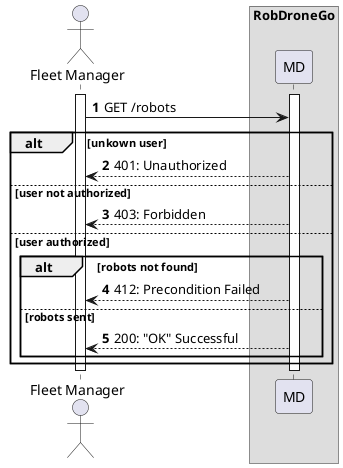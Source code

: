 @startuml
autonumber

actor "Fleet Manager" as actor
box "RobDroneGo"
participant "MD" as mdr

activate actor
activate mdr

    actor -> mdr: GET /robots
    alt unkown user
            mdr --> actor : 401: Unauthorized
        else user not authorized
            mdr --> actor : 403: Forbidden
        else user authorized


    alt robots not found
        actor <-- mdr : 412: Precondition Failed
    else robots sent
        actor <--mdr : 200: "OK" Successful
    end

    end

deactivate mdr
deactivate actor
@enduml
